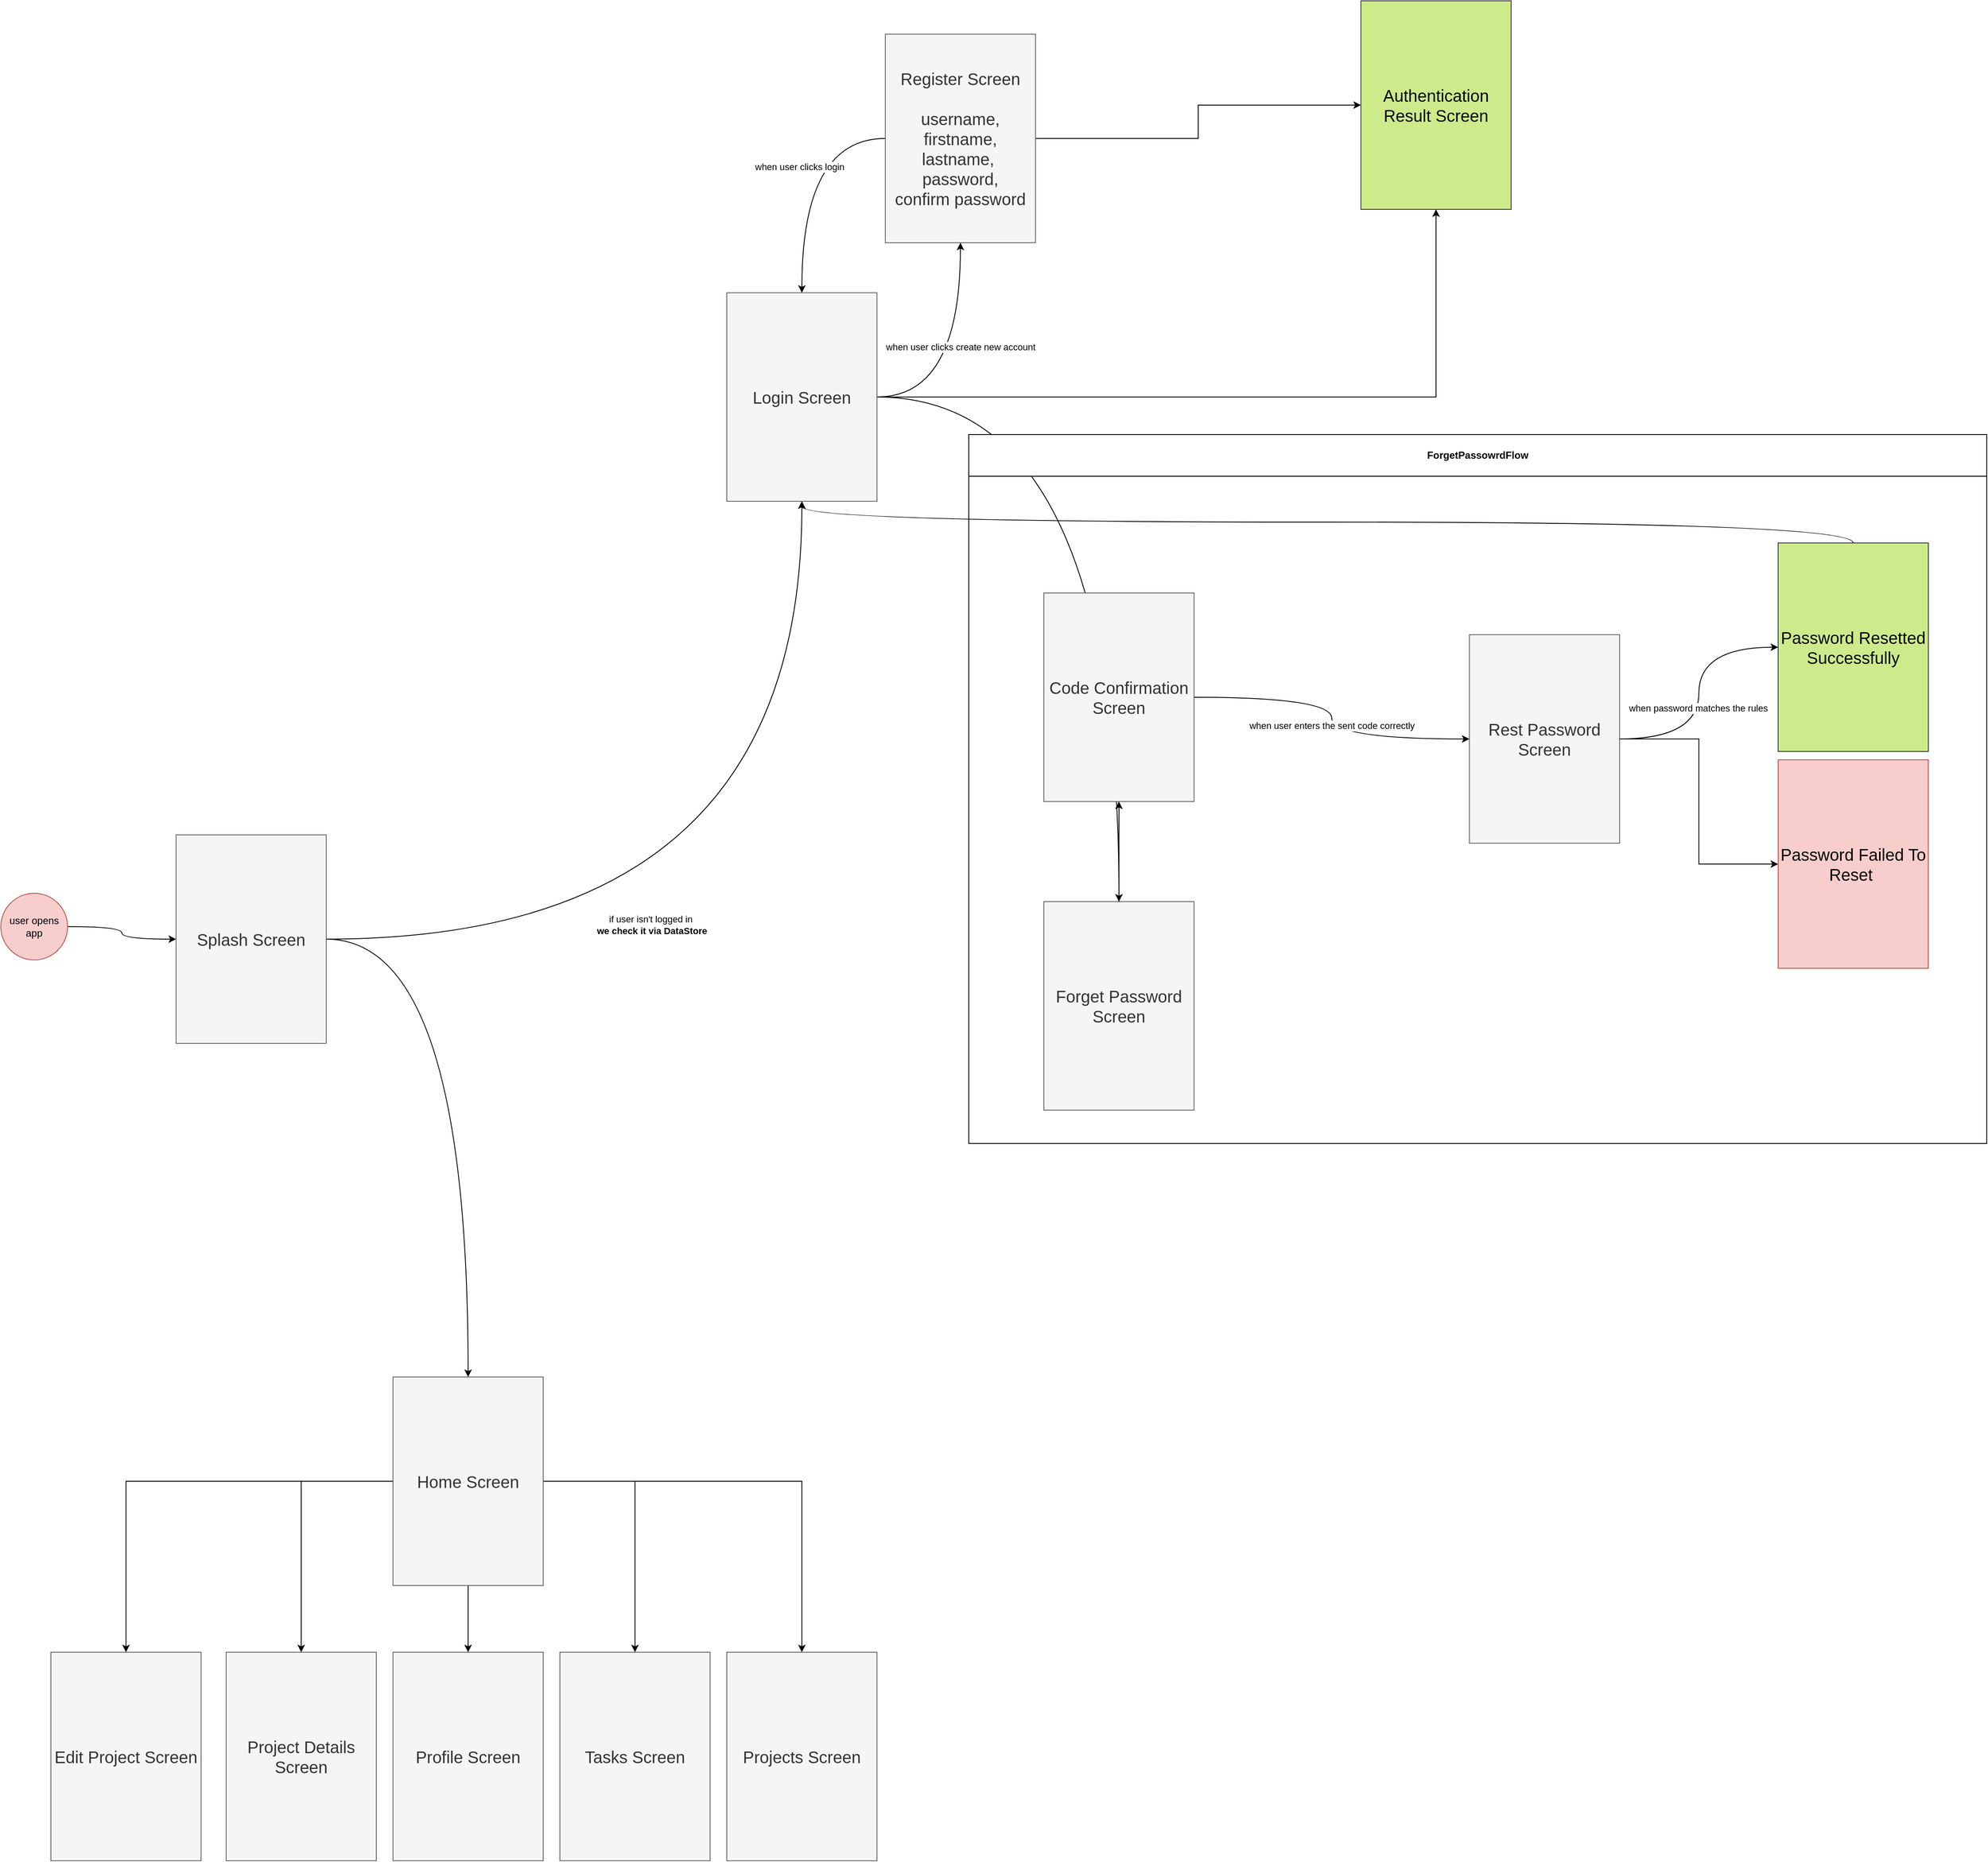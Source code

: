 <mxfile version="22.1.21" type="device" pages="2">
  <diagram name="Page-1" id="vAUNEOZuLqp_b225Agnq">
    <mxGraphModel dx="2625" dy="2673" grid="1" gridSize="10" guides="1" tooltips="1" connect="1" arrows="1" fold="1" page="1" pageScale="1" pageWidth="850" pageHeight="1100" math="0" shadow="0">
      <root>
        <mxCell id="0" />
        <mxCell id="1" parent="0" />
        <mxCell id="AwLyOz3VwpFllKXNgGai-5" style="edgeStyle=orthogonalEdgeStyle;rounded=0;orthogonalLoop=1;jettySize=auto;html=1;curved=1;" parent="1" source="AwLyOz3VwpFllKXNgGai-1" target="AwLyOz3VwpFllKXNgGai-4" edge="1">
          <mxGeometry relative="1" as="geometry" />
        </mxCell>
        <mxCell id="AwLyOz3VwpFllKXNgGai-8" value="if user isn&#39;t logged in&amp;nbsp;&lt;br&gt;&lt;b&gt;we check it via DataStore&lt;/b&gt;" style="edgeLabel;html=1;align=center;verticalAlign=middle;resizable=0;points=[];" parent="AwLyOz3VwpFllKXNgGai-5" vertex="1" connectable="0">
          <mxGeometry x="-0.074" y="2" relative="1" as="geometry">
            <mxPoint x="-117" y="-15" as="offset" />
          </mxGeometry>
        </mxCell>
        <mxCell id="AwLyOz3VwpFllKXNgGai-7" style="edgeStyle=orthogonalEdgeStyle;rounded=0;orthogonalLoop=1;jettySize=auto;html=1;curved=1;" parent="1" source="AwLyOz3VwpFllKXNgGai-1" target="AwLyOz3VwpFllKXNgGai-6" edge="1">
          <mxGeometry relative="1" as="geometry" />
        </mxCell>
        <mxCell id="AwLyOz3VwpFllKXNgGai-1" value="&lt;span style=&quot;font-size: 20px;&quot;&gt;Splash Screen&lt;/span&gt;" style="rounded=0;whiteSpace=wrap;html=1;fillColor=#f5f5f5;fontColor=#333333;strokeColor=#666666;" parent="1" vertex="1">
          <mxGeometry x="230" y="90" width="180" height="250" as="geometry" />
        </mxCell>
        <mxCell id="AwLyOz3VwpFllKXNgGai-3" style="edgeStyle=orthogonalEdgeStyle;rounded=0;orthogonalLoop=1;jettySize=auto;html=1;exitX=1;exitY=0.5;exitDx=0;exitDy=0;curved=1;" parent="1" source="AwLyOz3VwpFllKXNgGai-2" target="AwLyOz3VwpFllKXNgGai-1" edge="1">
          <mxGeometry relative="1" as="geometry" />
        </mxCell>
        <mxCell id="AwLyOz3VwpFllKXNgGai-2" value="user opens app" style="ellipse;whiteSpace=wrap;html=1;aspect=fixed;fillColor=#f8cecc;strokeColor=#b85450;" parent="1" vertex="1">
          <mxGeometry x="20" y="160" width="80" height="80" as="geometry" />
        </mxCell>
        <mxCell id="AwLyOz3VwpFllKXNgGai-10" style="edgeStyle=orthogonalEdgeStyle;rounded=0;orthogonalLoop=1;jettySize=auto;html=1;curved=1;" parent="1" source="AwLyOz3VwpFllKXNgGai-4" target="AwLyOz3VwpFllKXNgGai-9" edge="1">
          <mxGeometry relative="1" as="geometry" />
        </mxCell>
        <mxCell id="AwLyOz3VwpFllKXNgGai-11" value="when user clicks create new account" style="edgeLabel;html=1;align=center;verticalAlign=middle;resizable=0;points=[];" parent="AwLyOz3VwpFllKXNgGai-10" vertex="1" connectable="0">
          <mxGeometry x="0.122" relative="1" as="geometry">
            <mxPoint as="offset" />
          </mxGeometry>
        </mxCell>
        <mxCell id="AwLyOz3VwpFllKXNgGai-13" style="edgeStyle=orthogonalEdgeStyle;rounded=0;orthogonalLoop=1;jettySize=auto;html=1;curved=1;" parent="1" source="AwLyOz3VwpFllKXNgGai-4" target="AwLyOz3VwpFllKXNgGai-12" edge="1">
          <mxGeometry relative="1" as="geometry" />
        </mxCell>
        <mxCell id="AwLyOz3VwpFllKXNgGai-37" style="edgeStyle=orthogonalEdgeStyle;rounded=0;orthogonalLoop=1;jettySize=auto;html=1;" parent="1" source="AwLyOz3VwpFllKXNgGai-4" target="AwLyOz3VwpFllKXNgGai-25" edge="1">
          <mxGeometry relative="1" as="geometry" />
        </mxCell>
        <mxCell id="AwLyOz3VwpFllKXNgGai-4" value="&lt;span style=&quot;font-size: 20px;&quot;&gt;Login Screen&lt;/span&gt;" style="rounded=0;whiteSpace=wrap;html=1;fillColor=#f5f5f5;fontColor=#333333;strokeColor=#666666;" parent="1" vertex="1">
          <mxGeometry x="890" y="-560" width="180" height="250" as="geometry" />
        </mxCell>
        <mxCell id="AwLyOz3VwpFllKXNgGai-52" value="" style="edgeStyle=orthogonalEdgeStyle;rounded=0;orthogonalLoop=1;jettySize=auto;html=1;" parent="1" source="AwLyOz3VwpFllKXNgGai-6" target="AwLyOz3VwpFllKXNgGai-51" edge="1">
          <mxGeometry relative="1" as="geometry" />
        </mxCell>
        <mxCell id="AwLyOz3VwpFllKXNgGai-55" style="edgeStyle=orthogonalEdgeStyle;rounded=0;orthogonalLoop=1;jettySize=auto;html=1;" parent="1" source="AwLyOz3VwpFllKXNgGai-6" target="AwLyOz3VwpFllKXNgGai-53" edge="1">
          <mxGeometry relative="1" as="geometry" />
        </mxCell>
        <mxCell id="AwLyOz3VwpFllKXNgGai-57" style="edgeStyle=orthogonalEdgeStyle;rounded=0;orthogonalLoop=1;jettySize=auto;html=1;" parent="1" source="AwLyOz3VwpFllKXNgGai-6" target="AwLyOz3VwpFllKXNgGai-54" edge="1">
          <mxGeometry relative="1" as="geometry" />
        </mxCell>
        <mxCell id="AwLyOz3VwpFllKXNgGai-59" style="edgeStyle=orthogonalEdgeStyle;rounded=0;orthogonalLoop=1;jettySize=auto;html=1;" parent="1" source="AwLyOz3VwpFllKXNgGai-6" target="AwLyOz3VwpFllKXNgGai-58" edge="1">
          <mxGeometry relative="1" as="geometry" />
        </mxCell>
        <mxCell id="AwLyOz3VwpFllKXNgGai-61" style="edgeStyle=orthogonalEdgeStyle;rounded=0;orthogonalLoop=1;jettySize=auto;html=1;" parent="1" source="AwLyOz3VwpFllKXNgGai-6" target="AwLyOz3VwpFllKXNgGai-60" edge="1">
          <mxGeometry relative="1" as="geometry" />
        </mxCell>
        <mxCell id="AwLyOz3VwpFllKXNgGai-6" value="&lt;span style=&quot;font-size: 20px;&quot;&gt;Home Screen&lt;/span&gt;" style="rounded=0;whiteSpace=wrap;html=1;fillColor=#f5f5f5;fontColor=#333333;strokeColor=#666666;" parent="1" vertex="1">
          <mxGeometry x="490" y="740" width="180" height="250" as="geometry" />
        </mxCell>
        <mxCell id="AwLyOz3VwpFllKXNgGai-30" style="edgeStyle=orthogonalEdgeStyle;rounded=0;orthogonalLoop=1;jettySize=auto;html=1;curved=1;" parent="1" source="AwLyOz3VwpFllKXNgGai-9" target="AwLyOz3VwpFllKXNgGai-4" edge="1">
          <mxGeometry relative="1" as="geometry" />
        </mxCell>
        <mxCell id="AwLyOz3VwpFllKXNgGai-31" value="when user clicks login" style="edgeLabel;html=1;align=center;verticalAlign=middle;resizable=0;points=[];" parent="AwLyOz3VwpFllKXNgGai-30" vertex="1" connectable="0">
          <mxGeometry x="-0.063" y="-3" relative="1" as="geometry">
            <mxPoint as="offset" />
          </mxGeometry>
        </mxCell>
        <mxCell id="AwLyOz3VwpFllKXNgGai-36" style="edgeStyle=orthogonalEdgeStyle;rounded=0;orthogonalLoop=1;jettySize=auto;html=1;" parent="1" source="AwLyOz3VwpFllKXNgGai-9" target="AwLyOz3VwpFllKXNgGai-25" edge="1">
          <mxGeometry relative="1" as="geometry" />
        </mxCell>
        <mxCell id="AwLyOz3VwpFllKXNgGai-9" value="&lt;span style=&quot;font-size: 20px;&quot;&gt;Register Screen&lt;br&gt;&lt;br&gt;username, firstname, lastname,&amp;nbsp;&lt;br&gt;password,&lt;br&gt;confirm password&lt;br&gt;&lt;/span&gt;" style="rounded=0;whiteSpace=wrap;html=1;fillColor=#f5f5f5;fontColor=#333333;strokeColor=#666666;" parent="1" vertex="1">
          <mxGeometry x="1080" y="-870" width="180" height="250" as="geometry" />
        </mxCell>
        <mxCell id="AwLyOz3VwpFllKXNgGai-25" value="&lt;span style=&quot;font-size: 20px;&quot;&gt;Authentication Result Screen&lt;/span&gt;" style="rounded=0;whiteSpace=wrap;html=1;fillColor=#cdeb8b;strokeColor=#36393d;" parent="1" vertex="1">
          <mxGeometry x="1650" y="-910" width="180" height="250" as="geometry" />
        </mxCell>
        <mxCell id="AwLyOz3VwpFllKXNgGai-28" style="edgeStyle=orthogonalEdgeStyle;rounded=0;orthogonalLoop=1;jettySize=auto;html=1;exitX=0.5;exitY=0;exitDx=0;exitDy=0;curved=1;" parent="1" source="AwLyOz3VwpFllKXNgGai-26" target="AwLyOz3VwpFllKXNgGai-4" edge="1">
          <mxGeometry relative="1" as="geometry" />
        </mxCell>
        <mxCell id="AwLyOz3VwpFllKXNgGai-38" value="ForgetPassowrdFlow" style="swimlane;whiteSpace=wrap;html=1;startSize=50;" parent="1" vertex="1">
          <mxGeometry x="1180" y="-390" width="1220" height="850" as="geometry" />
        </mxCell>
        <mxCell id="AwLyOz3VwpFllKXNgGai-12" value="&lt;span style=&quot;font-size: 20px;&quot;&gt;Forget Password Screen&lt;/span&gt;" style="rounded=0;whiteSpace=wrap;html=1;fillColor=#f5f5f5;fontColor=#333333;strokeColor=#666666;" parent="AwLyOz3VwpFllKXNgGai-38" vertex="1">
          <mxGeometry x="90" y="560" width="180" height="250" as="geometry" />
        </mxCell>
        <mxCell id="AwLyOz3VwpFllKXNgGai-14" value="&lt;span style=&quot;font-size: 20px;&quot;&gt;Code Confirmation Screen&lt;/span&gt;" style="rounded=0;whiteSpace=wrap;html=1;fillColor=#f5f5f5;fontColor=#333333;strokeColor=#666666;" parent="AwLyOz3VwpFllKXNgGai-38" vertex="1">
          <mxGeometry x="90" y="190" width="180" height="250" as="geometry" />
        </mxCell>
        <mxCell id="AwLyOz3VwpFllKXNgGai-50" style="edgeStyle=orthogonalEdgeStyle;rounded=0;orthogonalLoop=1;jettySize=auto;html=1;" parent="AwLyOz3VwpFllKXNgGai-38" source="AwLyOz3VwpFllKXNgGai-16" target="AwLyOz3VwpFllKXNgGai-49" edge="1">
          <mxGeometry relative="1" as="geometry" />
        </mxCell>
        <mxCell id="AwLyOz3VwpFllKXNgGai-16" value="&lt;span style=&quot;font-size: 20px;&quot;&gt;Rest Password Screen&lt;/span&gt;" style="rounded=0;whiteSpace=wrap;html=1;fillColor=#f5f5f5;fontColor=#333333;strokeColor=#666666;" parent="AwLyOz3VwpFllKXNgGai-38" vertex="1">
          <mxGeometry x="600" y="240" width="180" height="250" as="geometry" />
        </mxCell>
        <mxCell id="AwLyOz3VwpFllKXNgGai-26" value="&lt;span style=&quot;font-size: 20px;&quot;&gt;Password Resetted Successfully&lt;/span&gt;" style="rounded=0;whiteSpace=wrap;html=1;fillColor=#cdeb8b;strokeColor=#36393d;" parent="AwLyOz3VwpFllKXNgGai-38" vertex="1">
          <mxGeometry x="970" y="130" width="180" height="250" as="geometry" />
        </mxCell>
        <mxCell id="AwLyOz3VwpFllKXNgGai-19" value="" style="edgeStyle=orthogonalEdgeStyle;rounded=0;orthogonalLoop=1;jettySize=auto;html=1;curved=1;" parent="AwLyOz3VwpFllKXNgGai-38" source="AwLyOz3VwpFllKXNgGai-12" target="AwLyOz3VwpFllKXNgGai-14" edge="1">
          <mxGeometry relative="1" as="geometry" />
        </mxCell>
        <mxCell id="AwLyOz3VwpFllKXNgGai-20" style="edgeStyle=orthogonalEdgeStyle;rounded=0;orthogonalLoop=1;jettySize=auto;html=1;curved=1;" parent="AwLyOz3VwpFllKXNgGai-38" source="AwLyOz3VwpFllKXNgGai-14" target="AwLyOz3VwpFllKXNgGai-16" edge="1">
          <mxGeometry relative="1" as="geometry" />
        </mxCell>
        <mxCell id="AwLyOz3VwpFllKXNgGai-21" value="when user enters the sent code correctly" style="edgeLabel;html=1;align=center;verticalAlign=middle;resizable=0;points=[];" parent="AwLyOz3VwpFllKXNgGai-20" vertex="1" connectable="0">
          <mxGeometry x="0.048" relative="1" as="geometry">
            <mxPoint as="offset" />
          </mxGeometry>
        </mxCell>
        <mxCell id="AwLyOz3VwpFllKXNgGai-27" value="" style="edgeStyle=orthogonalEdgeStyle;rounded=0;orthogonalLoop=1;jettySize=auto;html=1;curved=1;" parent="AwLyOz3VwpFllKXNgGai-38" source="AwLyOz3VwpFllKXNgGai-16" target="AwLyOz3VwpFllKXNgGai-26" edge="1">
          <mxGeometry relative="1" as="geometry" />
        </mxCell>
        <mxCell id="AwLyOz3VwpFllKXNgGai-29" value="when password matches the rules" style="edgeLabel;html=1;align=center;verticalAlign=middle;resizable=0;points=[];" parent="AwLyOz3VwpFllKXNgGai-27" vertex="1" connectable="0">
          <mxGeometry x="-0.115" y="1" relative="1" as="geometry">
            <mxPoint y="1" as="offset" />
          </mxGeometry>
        </mxCell>
        <mxCell id="AwLyOz3VwpFllKXNgGai-49" value="&lt;span style=&quot;font-size: 20px;&quot;&gt;Password Failed To Reset&amp;nbsp;&lt;/span&gt;" style="rounded=0;whiteSpace=wrap;html=1;fillColor=#f8cecc;strokeColor=#b85450;" parent="AwLyOz3VwpFllKXNgGai-38" vertex="1">
          <mxGeometry x="970" y="390" width="180" height="250" as="geometry" />
        </mxCell>
        <mxCell id="AwLyOz3VwpFllKXNgGai-51" value="&lt;span style=&quot;font-size: 20px;&quot;&gt;Profile Screen&lt;/span&gt;" style="rounded=0;whiteSpace=wrap;html=1;fillColor=#f5f5f5;fontColor=#333333;strokeColor=#666666;" parent="1" vertex="1">
          <mxGeometry x="490" y="1070" width="180" height="250" as="geometry" />
        </mxCell>
        <mxCell id="AwLyOz3VwpFllKXNgGai-53" value="&lt;span style=&quot;font-size: 20px;&quot;&gt;Tasks Screen&lt;/span&gt;" style="rounded=0;whiteSpace=wrap;html=1;fillColor=#f5f5f5;fontColor=#333333;strokeColor=#666666;" parent="1" vertex="1">
          <mxGeometry x="690" y="1070" width="180" height="250" as="geometry" />
        </mxCell>
        <mxCell id="AwLyOz3VwpFllKXNgGai-54" value="&lt;span style=&quot;font-size: 20px;&quot;&gt;Projects Screen&lt;/span&gt;" style="rounded=0;whiteSpace=wrap;html=1;fillColor=#f5f5f5;fontColor=#333333;strokeColor=#666666;" parent="1" vertex="1">
          <mxGeometry x="890" y="1070" width="180" height="250" as="geometry" />
        </mxCell>
        <mxCell id="AwLyOz3VwpFllKXNgGai-58" value="&lt;span style=&quot;font-size: 20px;&quot;&gt;Project Details Screen&lt;/span&gt;" style="rounded=0;whiteSpace=wrap;html=1;fillColor=#f5f5f5;fontColor=#333333;strokeColor=#666666;" parent="1" vertex="1">
          <mxGeometry x="290" y="1070" width="180" height="250" as="geometry" />
        </mxCell>
        <mxCell id="AwLyOz3VwpFllKXNgGai-60" value="&lt;span style=&quot;font-size: 20px;&quot;&gt;Edit Project Screen&lt;/span&gt;" style="rounded=0;whiteSpace=wrap;html=1;fillColor=#f5f5f5;fontColor=#333333;strokeColor=#666666;" parent="1" vertex="1">
          <mxGeometry x="80" y="1070" width="180" height="250" as="geometry" />
        </mxCell>
      </root>
    </mxGraphModel>
  </diagram>
  <diagram id="h1jBJY3o2nKl_saInaCA" name="Page-2">
    <mxGraphModel dx="1167" dy="1799" grid="1" gridSize="10" guides="1" tooltips="1" connect="1" arrows="1" fold="1" page="1" pageScale="1" pageWidth="850" pageHeight="1100" background="none" math="0" shadow="0">
      <root>
        <mxCell id="0" />
        <mxCell id="1" parent="0" />
        <mxCell id="FsnHK8jJTfVlmb5xCs0P-1" value="Login" style="rounded=0;whiteSpace=wrap;html=1;" vertex="1" parent="1">
          <mxGeometry x="30" y="-990" width="120" height="60" as="geometry" />
        </mxCell>
        <mxCell id="FsnHK8jJTfVlmb5xCs0P-2" value="Register" style="rounded=0;whiteSpace=wrap;html=1;" vertex="1" parent="1">
          <mxGeometry x="30" y="-920" width="120" height="60" as="geometry" />
        </mxCell>
        <mxCell id="FsnHK8jJTfVlmb5xCs0P-3" value="Rest Password" style="rounded=0;whiteSpace=wrap;html=1;" vertex="1" parent="1">
          <mxGeometry x="30" y="-850" width="120" height="60" as="geometry" />
        </mxCell>
        <mxCell id="FsnHK8jJTfVlmb5xCs0P-4" value="see all projects" style="rounded=0;whiteSpace=wrap;html=1;" vertex="1" parent="1">
          <mxGeometry x="190" y="-990" width="120" height="60" as="geometry" />
        </mxCell>
        <mxCell id="FsnHK8jJTfVlmb5xCs0P-5" value="see project details" style="rounded=0;whiteSpace=wrap;html=1;" vertex="1" parent="1">
          <mxGeometry x="190" y="-920" width="120" height="60" as="geometry" />
        </mxCell>
        <mxCell id="FsnHK8jJTfVlmb5xCs0P-6" value="edit project" style="rounded=0;whiteSpace=wrap;html=1;" vertex="1" parent="1">
          <mxGeometry x="190" y="-850" width="120" height="60" as="geometry" />
        </mxCell>
        <mxCell id="FsnHK8jJTfVlmb5xCs0P-7" value="delete project" style="rounded=0;whiteSpace=wrap;html=1;" vertex="1" parent="1">
          <mxGeometry x="190" y="-775" width="120" height="60" as="geometry" />
        </mxCell>
        <mxCell id="FsnHK8jJTfVlmb5xCs0P-8" value="Create Project" style="rounded=0;whiteSpace=wrap;html=1;" vertex="1" parent="1">
          <mxGeometry x="190" y="-700" width="120" height="60" as="geometry" />
        </mxCell>
        <mxCell id="FsnHK8jJTfVlmb5xCs0P-9" value="create tasks ad assign them to project" style="rounded=0;whiteSpace=wrap;html=1;" vertex="1" parent="1">
          <mxGeometry x="340" y="-990" width="120" height="60" as="geometry" />
        </mxCell>
        <mxCell id="FsnHK8jJTfVlmb5xCs0P-10" value="delete task" style="rounded=0;whiteSpace=wrap;html=1;" vertex="1" parent="1">
          <mxGeometry x="340" y="-920" width="120" height="60" as="geometry" />
        </mxCell>
        <mxCell id="FsnHK8jJTfVlmb5xCs0P-11" value="change task status" style="rounded=0;whiteSpace=wrap;html=1;" vertex="1" parent="1">
          <mxGeometry x="340" y="-850" width="120" height="60" as="geometry" />
        </mxCell>
        <mxCell id="FsnHK8jJTfVlmb5xCs0P-12" value="change task status&lt;br&gt;DONE, READY, TODO" style="rounded=0;whiteSpace=wrap;html=1;" vertex="1" parent="1">
          <mxGeometry x="340" y="-775" width="120" height="60" as="geometry" />
        </mxCell>
        <mxCell id="FsnHK8jJTfVlmb5xCs0P-13" value="edit task" style="rounded=0;whiteSpace=wrap;html=1;" vertex="1" parent="1">
          <mxGeometry x="340" y="-700" width="120" height="60" as="geometry" />
        </mxCell>
        <mxCell id="FsnHK8jJTfVlmb5xCs0P-14" value="assign task to another project" style="rounded=0;whiteSpace=wrap;html=1;" vertex="1" parent="1">
          <mxGeometry x="340" y="-630" width="120" height="60" as="geometry" />
        </mxCell>
        <mxCell id="FsnHK8jJTfVlmb5xCs0P-15" value="remove task to different project" style="rounded=0;whiteSpace=wrap;html=1;" vertex="1" parent="1">
          <mxGeometry x="340" y="-560" width="120" height="60" as="geometry" />
        </mxCell>
        <mxCell id="FsnHK8jJTfVlmb5xCs0P-16" value="show profile screen" style="rounded=0;whiteSpace=wrap;html=1;" vertex="1" parent="1">
          <mxGeometry x="470" y="-990" width="120" height="60" as="geometry" />
        </mxCell>
        <mxCell id="FsnHK8jJTfVlmb5xCs0P-17" value="edit profile personal data" style="rounded=0;whiteSpace=wrap;html=1;" vertex="1" parent="1">
          <mxGeometry x="470" y="-920" width="120" height="60" as="geometry" />
        </mxCell>
        <mxCell id="FsnHK8jJTfVlmb5xCs0P-18" value="upload image" style="rounded=0;whiteSpace=wrap;html=1;" vertex="1" parent="1">
          <mxGeometry x="470" y="-850" width="120" height="60" as="geometry" />
        </mxCell>
        <mxCell id="FsnHK8jJTfVlmb5xCs0P-19" value="delete account" style="rounded=0;whiteSpace=wrap;html=1;" vertex="1" parent="1">
          <mxGeometry x="470" y="-775" width="120" height="60" as="geometry" />
        </mxCell>
        <mxCell id="FsnHK8jJTfVlmb5xCs0P-20" value="logout" style="rounded=0;whiteSpace=wrap;html=1;" vertex="1" parent="1">
          <mxGeometry x="470" y="-700" width="120" height="60" as="geometry" />
        </mxCell>
        <mxCell id="FsnHK8jJTfVlmb5xCs0P-23" value="" style="edgeStyle=orthogonalEdgeStyle;rounded=0;orthogonalLoop=1;jettySize=auto;html=1;" edge="1" parent="1" source="FsnHK8jJTfVlmb5xCs0P-21" target="FsnHK8jJTfVlmb5xCs0P-22">
          <mxGeometry relative="1" as="geometry" />
        </mxCell>
        <mxCell id="FsnHK8jJTfVlmb5xCs0P-21" value="MainActivity" style="rounded=0;whiteSpace=wrap;html=1;" vertex="1" parent="1">
          <mxGeometry x="1090" y="-980" width="120" height="60" as="geometry" />
        </mxCell>
        <mxCell id="FsnHK8jJTfVlmb5xCs0P-25" value="" style="edgeStyle=orthogonalEdgeStyle;rounded=0;orthogonalLoop=1;jettySize=auto;html=1;" edge="1" parent="1" source="FsnHK8jJTfVlmb5xCs0P-22" target="FsnHK8jJTfVlmb5xCs0P-24">
          <mxGeometry relative="1" as="geometry" />
        </mxCell>
        <mxCell id="FsnHK8jJTfVlmb5xCs0P-22" value="MainApp" style="rounded=0;whiteSpace=wrap;html=1;" vertex="1" parent="1">
          <mxGeometry x="1090" y="-840" width="120" height="60" as="geometry" />
        </mxCell>
        <mxCell id="FsnHK8jJTfVlmb5xCs0P-27" value="" style="edgeStyle=orthogonalEdgeStyle;rounded=0;orthogonalLoop=1;jettySize=auto;html=1;" edge="1" parent="1" source="FsnHK8jJTfVlmb5xCs0P-24" target="FsnHK8jJTfVlmb5xCs0P-26">
          <mxGeometry relative="1" as="geometry" />
        </mxCell>
        <mxCell id="FsnHK8jJTfVlmb5xCs0P-24" value="MainScreen" style="rounded=0;whiteSpace=wrap;html=1;" vertex="1" parent="1">
          <mxGeometry x="1090" y="-700" width="120" height="60" as="geometry" />
        </mxCell>
        <mxCell id="FsnHK8jJTfVlmb5xCs0P-30" value="" style="edgeStyle=orthogonalEdgeStyle;rounded=0;orthogonalLoop=1;jettySize=auto;html=1;" edge="1" parent="1" source="FsnHK8jJTfVlmb5xCs0P-26" target="FsnHK8jJTfVlmb5xCs0P-29">
          <mxGeometry relative="1" as="geometry" />
        </mxCell>
        <mxCell id="FsnHK8jJTfVlmb5xCs0P-26" value="MainViewModel" style="rounded=0;whiteSpace=wrap;html=1;" vertex="1" parent="1">
          <mxGeometry x="1090" y="-560" width="120" height="60" as="geometry" />
        </mxCell>
        <mxCell id="FsnHK8jJTfVlmb5xCs0P-29" value="MainUseCases" style="rounded=0;whiteSpace=wrap;html=1;" vertex="1" parent="1">
          <mxGeometry x="1090" y="-420" width="120" height="60" as="geometry" />
        </mxCell>
        <mxCell id="FsnHK8jJTfVlmb5xCs0P-31" value="MainUseCases" style="rounded=0;whiteSpace=wrap;html=1;" vertex="1" parent="1">
          <mxGeometry x="1100" y="-410" width="120" height="60" as="geometry" />
        </mxCell>
        <mxCell id="FsnHK8jJTfVlmb5xCs0P-32" value="MainUseCases" style="rounded=0;whiteSpace=wrap;html=1;" vertex="1" parent="1">
          <mxGeometry x="1110" y="-400" width="120" height="60" as="geometry" />
        </mxCell>
        <mxCell id="FsnHK8jJTfVlmb5xCs0P-33" value="MainUseCases" style="rounded=0;whiteSpace=wrap;html=1;" vertex="1" parent="1">
          <mxGeometry x="1120" y="-390" width="120" height="60" as="geometry" />
        </mxCell>
        <mxCell id="FsnHK8jJTfVlmb5xCs0P-36" value="" style="edgeStyle=orthogonalEdgeStyle;rounded=0;orthogonalLoop=1;jettySize=auto;html=1;" edge="1" parent="1" source="FsnHK8jJTfVlmb5xCs0P-34" target="FsnHK8jJTfVlmb5xCs0P-35">
          <mxGeometry relative="1" as="geometry" />
        </mxCell>
        <mxCell id="FsnHK8jJTfVlmb5xCs0P-34" value="MainUseCases" style="rounded=0;whiteSpace=wrap;html=1;" vertex="1" parent="1">
          <mxGeometry x="1130" y="-380" width="120" height="60" as="geometry" />
        </mxCell>
        <mxCell id="FsnHK8jJTfVlmb5xCs0P-38" value="" style="edgeStyle=orthogonalEdgeStyle;rounded=0;orthogonalLoop=1;jettySize=auto;html=1;" edge="1" parent="1" source="FsnHK8jJTfVlmb5xCs0P-35" target="FsnHK8jJTfVlmb5xCs0P-37">
          <mxGeometry relative="1" as="geometry" />
        </mxCell>
        <mxCell id="FsnHK8jJTfVlmb5xCs0P-35" value="MainRepository" style="rounded=0;whiteSpace=wrap;html=1;" vertex="1" parent="1">
          <mxGeometry x="1130" y="-240" width="120" height="60" as="geometry" />
        </mxCell>
        <mxCell id="FsnHK8jJTfVlmb5xCs0P-40" value="" style="edgeStyle=orthogonalEdgeStyle;rounded=0;orthogonalLoop=1;jettySize=auto;html=1;" edge="1" parent="1" source="FsnHK8jJTfVlmb5xCs0P-37" target="FsnHK8jJTfVlmb5xCs0P-39">
          <mxGeometry relative="1" as="geometry" />
        </mxCell>
        <mxCell id="FsnHK8jJTfVlmb5xCs0P-44" style="edgeStyle=orthogonalEdgeStyle;rounded=0;orthogonalLoop=1;jettySize=auto;html=1;" edge="1" parent="1" source="FsnHK8jJTfVlmb5xCs0P-37" target="FsnHK8jJTfVlmb5xCs0P-42">
          <mxGeometry relative="1" as="geometry" />
        </mxCell>
        <mxCell id="FsnHK8jJTfVlmb5xCs0P-45" style="edgeStyle=orthogonalEdgeStyle;rounded=0;orthogonalLoop=1;jettySize=auto;html=1;" edge="1" parent="1" source="FsnHK8jJTfVlmb5xCs0P-37" target="FsnHK8jJTfVlmb5xCs0P-43">
          <mxGeometry relative="1" as="geometry" />
        </mxCell>
        <mxCell id="FsnHK8jJTfVlmb5xCs0P-37" value="DataSource" style="rounded=0;whiteSpace=wrap;html=1;" vertex="1" parent="1">
          <mxGeometry x="1130" y="-100" width="120" height="60" as="geometry" />
        </mxCell>
        <mxCell id="FsnHK8jJTfVlmb5xCs0P-47" value="" style="edgeStyle=orthogonalEdgeStyle;rounded=0;orthogonalLoop=1;jettySize=auto;html=1;" edge="1" parent="1" source="FsnHK8jJTfVlmb5xCs0P-39" target="FsnHK8jJTfVlmb5xCs0P-46">
          <mxGeometry relative="1" as="geometry" />
        </mxCell>
        <mxCell id="FsnHK8jJTfVlmb5xCs0P-39" value="Online" style="rounded=0;whiteSpace=wrap;html=1;" vertex="1" parent="1">
          <mxGeometry x="1000" y="30" width="120" height="60" as="geometry" />
        </mxCell>
        <mxCell id="FsnHK8jJTfVlmb5xCs0P-55" value="" style="edgeStyle=orthogonalEdgeStyle;rounded=0;orthogonalLoop=1;jettySize=auto;html=1;" edge="1" parent="1" source="FsnHK8jJTfVlmb5xCs0P-42" target="FsnHK8jJTfVlmb5xCs0P-54">
          <mxGeometry relative="1" as="geometry" />
        </mxCell>
        <mxCell id="FsnHK8jJTfVlmb5xCs0P-42" value="Database" style="rounded=0;whiteSpace=wrap;html=1;" vertex="1" parent="1">
          <mxGeometry x="1130" y="30" width="120" height="60" as="geometry" />
        </mxCell>
        <mxCell id="FsnHK8jJTfVlmb5xCs0P-63" value="" style="edgeStyle=orthogonalEdgeStyle;rounded=0;orthogonalLoop=1;jettySize=auto;html=1;" edge="1" parent="1" source="FsnHK8jJTfVlmb5xCs0P-43" target="FsnHK8jJTfVlmb5xCs0P-62">
          <mxGeometry relative="1" as="geometry" />
        </mxCell>
        <mxCell id="FsnHK8jJTfVlmb5xCs0P-43" value="Offline" style="rounded=0;whiteSpace=wrap;html=1;" vertex="1" parent="1">
          <mxGeometry x="1260" y="30" width="120" height="60" as="geometry" />
        </mxCell>
        <mxCell id="FsnHK8jJTfVlmb5xCs0P-49" value="" style="edgeStyle=orthogonalEdgeStyle;rounded=0;orthogonalLoop=1;jettySize=auto;html=1;" edge="1" parent="1" source="FsnHK8jJTfVlmb5xCs0P-46" target="FsnHK8jJTfVlmb5xCs0P-48">
          <mxGeometry relative="1" as="geometry" />
        </mxCell>
        <mxCell id="FsnHK8jJTfVlmb5xCs0P-46" value="API" style="rounded=0;whiteSpace=wrap;html=1;" vertex="1" parent="1">
          <mxGeometry x="1000" y="170" width="120" height="60" as="geometry" />
        </mxCell>
        <mxCell id="FsnHK8jJTfVlmb5xCs0P-48" value="DTO" style="rounded=0;whiteSpace=wrap;html=1;" vertex="1" parent="1">
          <mxGeometry x="1000" y="310" width="120" height="60" as="geometry" />
        </mxCell>
        <mxCell id="FsnHK8jJTfVlmb5xCs0P-50" value="DTO" style="rounded=0;whiteSpace=wrap;html=1;" vertex="1" parent="1">
          <mxGeometry x="1010" y="320" width="120" height="60" as="geometry" />
        </mxCell>
        <mxCell id="FsnHK8jJTfVlmb5xCs0P-51" value="DTO" style="rounded=0;whiteSpace=wrap;html=1;" vertex="1" parent="1">
          <mxGeometry x="1020" y="330" width="120" height="60" as="geometry" />
        </mxCell>
        <mxCell id="FsnHK8jJTfVlmb5xCs0P-52" value="DTO" style="rounded=0;whiteSpace=wrap;html=1;" vertex="1" parent="1">
          <mxGeometry x="1030" y="340" width="120" height="60" as="geometry" />
        </mxCell>
        <mxCell id="FsnHK8jJTfVlmb5xCs0P-53" value="DTO" style="rounded=0;whiteSpace=wrap;html=1;" vertex="1" parent="1">
          <mxGeometry x="1040" y="350" width="120" height="60" as="geometry" />
        </mxCell>
        <mxCell id="FsnHK8jJTfVlmb5xCs0P-57" value="" style="edgeStyle=orthogonalEdgeStyle;rounded=0;orthogonalLoop=1;jettySize=auto;html=1;" edge="1" parent="1" source="FsnHK8jJTfVlmb5xCs0P-54" target="FsnHK8jJTfVlmb5xCs0P-56">
          <mxGeometry relative="1" as="geometry" />
        </mxCell>
        <mxCell id="FsnHK8jJTfVlmb5xCs0P-54" value="DAO" style="rounded=0;whiteSpace=wrap;html=1;" vertex="1" parent="1">
          <mxGeometry x="1130" y="170" width="120" height="60" as="geometry" />
        </mxCell>
        <mxCell id="FsnHK8jJTfVlmb5xCs0P-56" value="Entity" style="rounded=0;whiteSpace=wrap;html=1;" vertex="1" parent="1">
          <mxGeometry x="1180" y="320" width="120" height="60" as="geometry" />
        </mxCell>
        <mxCell id="FsnHK8jJTfVlmb5xCs0P-58" value="Entity" style="rounded=0;whiteSpace=wrap;html=1;" vertex="1" parent="1">
          <mxGeometry x="1190" y="330" width="120" height="60" as="geometry" />
        </mxCell>
        <mxCell id="FsnHK8jJTfVlmb5xCs0P-59" value="Entity" style="rounded=0;whiteSpace=wrap;html=1;" vertex="1" parent="1">
          <mxGeometry x="1200" y="340" width="120" height="60" as="geometry" />
        </mxCell>
        <mxCell id="FsnHK8jJTfVlmb5xCs0P-60" value="Entity" style="rounded=0;whiteSpace=wrap;html=1;" vertex="1" parent="1">
          <mxGeometry x="1210" y="350" width="120" height="60" as="geometry" />
        </mxCell>
        <mxCell id="FsnHK8jJTfVlmb5xCs0P-61" value="Entity" style="rounded=0;whiteSpace=wrap;html=1;" vertex="1" parent="1">
          <mxGeometry x="1220" y="360" width="120" height="60" as="geometry" />
        </mxCell>
        <mxCell id="FsnHK8jJTfVlmb5xCs0P-66" style="edgeStyle=orthogonalEdgeStyle;rounded=0;orthogonalLoop=1;jettySize=auto;html=1;" edge="1" parent="1" source="FsnHK8jJTfVlmb5xCs0P-62" target="FsnHK8jJTfVlmb5xCs0P-65">
          <mxGeometry relative="1" as="geometry" />
        </mxCell>
        <mxCell id="FsnHK8jJTfVlmb5xCs0P-62" value="Offline" style="rounded=0;whiteSpace=wrap;html=1;" vertex="1" parent="1">
          <mxGeometry x="1260" y="170" width="120" height="60" as="geometry" />
        </mxCell>
        <mxCell id="FsnHK8jJTfVlmb5xCs0P-65" value="DataStore" style="rounded=0;whiteSpace=wrap;html=1;" vertex="1" parent="1">
          <mxGeometry x="1380" y="270" width="120" height="60" as="geometry" />
        </mxCell>
      </root>
    </mxGraphModel>
  </diagram>
</mxfile>
